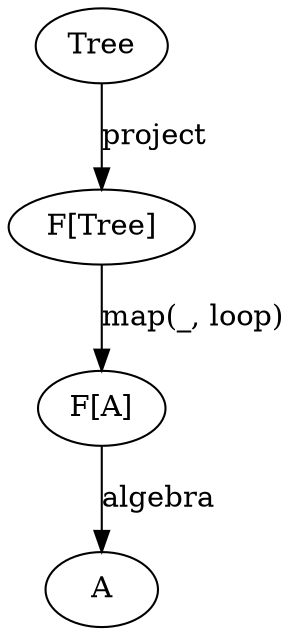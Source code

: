 digraph {
    B[label=Tree]
    ListFList[label="F[Tree]"]
    ListFA[label="F[A]" class="disabled"]
    A[class="disabled"]

    B         -> ListFList [label=project class="disabled"]
    ListFList -> ListFA[label="map(_, loop)" class="disabled"]
    ListFA    -> A [label=algebra class="disabled"]
}
